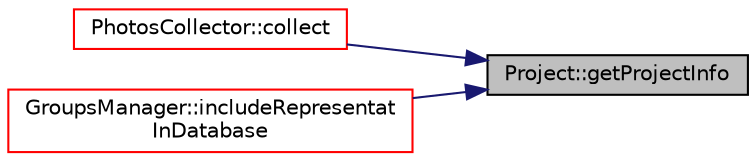 digraph "Project::getProjectInfo"
{
 // LATEX_PDF_SIZE
  edge [fontname="Helvetica",fontsize="10",labelfontname="Helvetica",labelfontsize="10"];
  node [fontname="Helvetica",fontsize="10",shape=record];
  rankdir="RL";
  Node1 [label="Project::getProjectInfo",height=0.2,width=0.4,color="black", fillcolor="grey75", style="filled", fontcolor="black",tooltip=" "];
  Node1 -> Node2 [dir="back",color="midnightblue",fontsize="10",style="solid",fontname="Helvetica"];
  Node2 [label="PhotosCollector::collect",height=0.2,width=0.4,color="red", fillcolor="white", style="filled",URL="$class_photos_collector.html#aa402bcaf9beb1d5eb6b9f0e380c33363",tooltip=" "];
  Node1 -> Node4 [dir="back",color="midnightblue",fontsize="10",style="solid",fontname="Helvetica"];
  Node4 [label="GroupsManager::includeRepresentat\lInDatabase",height=0.2,width=0.4,color="red", fillcolor="white", style="filled",URL="$namespace_groups_manager.html#a3baf5bab2dabe71a339b37cff24b88ac",tooltip=" "];
}
